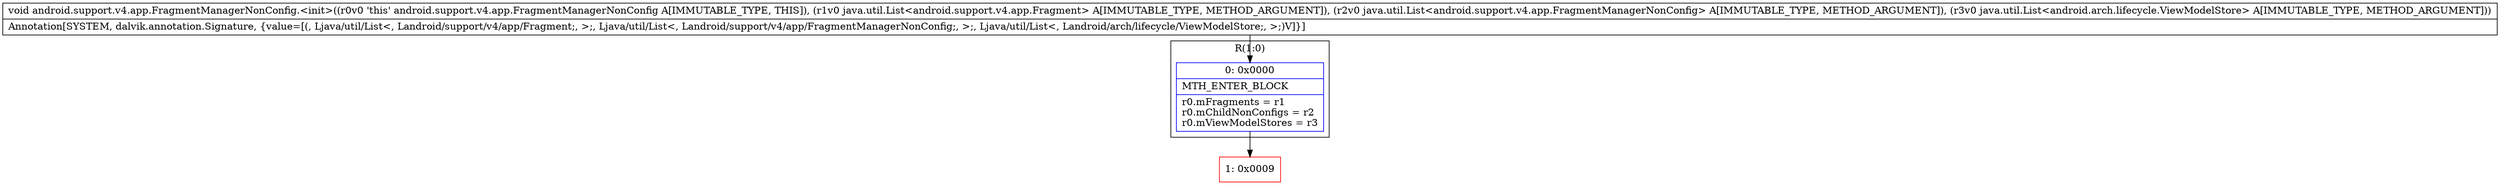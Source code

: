digraph "CFG forandroid.support.v4.app.FragmentManagerNonConfig.\<init\>(Ljava\/util\/List;Ljava\/util\/List;Ljava\/util\/List;)V" {
subgraph cluster_Region_612368297 {
label = "R(1:0)";
node [shape=record,color=blue];
Node_0 [shape=record,label="{0\:\ 0x0000|MTH_ENTER_BLOCK\l|r0.mFragments = r1\lr0.mChildNonConfigs = r2\lr0.mViewModelStores = r3\l}"];
}
Node_1 [shape=record,color=red,label="{1\:\ 0x0009}"];
MethodNode[shape=record,label="{void android.support.v4.app.FragmentManagerNonConfig.\<init\>((r0v0 'this' android.support.v4.app.FragmentManagerNonConfig A[IMMUTABLE_TYPE, THIS]), (r1v0 java.util.List\<android.support.v4.app.Fragment\> A[IMMUTABLE_TYPE, METHOD_ARGUMENT]), (r2v0 java.util.List\<android.support.v4.app.FragmentManagerNonConfig\> A[IMMUTABLE_TYPE, METHOD_ARGUMENT]), (r3v0 java.util.List\<android.arch.lifecycle.ViewModelStore\> A[IMMUTABLE_TYPE, METHOD_ARGUMENT]))  | Annotation[SYSTEM, dalvik.annotation.Signature, \{value=[(, Ljava\/util\/List\<, Landroid\/support\/v4\/app\/Fragment;, \>;, Ljava\/util\/List\<, Landroid\/support\/v4\/app\/FragmentManagerNonConfig;, \>;, Ljava\/util\/List\<, Landroid\/arch\/lifecycle\/ViewModelStore;, \>;)V]\}]\l}"];
MethodNode -> Node_0;
Node_0 -> Node_1;
}

